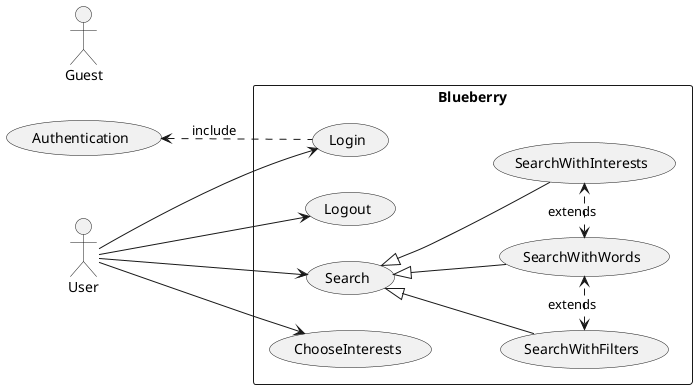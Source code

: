 @startuml
left to right direction
actor "User" as user
actor "Guest" as guest
rectangle Blueberry {
  usecase "ChooseInterests" as interests
  usecase "Login" as login
  usecase "Logout" as logout
  usecase "Search" as search
  usecase "SearchWithInterests" as searchinterests
  usecase "SearchWithWords" as unfilter
  usecase "SearchWithFilters" as filter
}
usecase "Authentication" as auth

user --> login
user --> logout
user --> interests
login -up.> auth : include

user --> search
search <|-- filter
search <|-- unfilter
search <|-- searchinterests

searchinterests <.left.> unfilter : extends
filter <.> unfilter : extends 

@enduml

